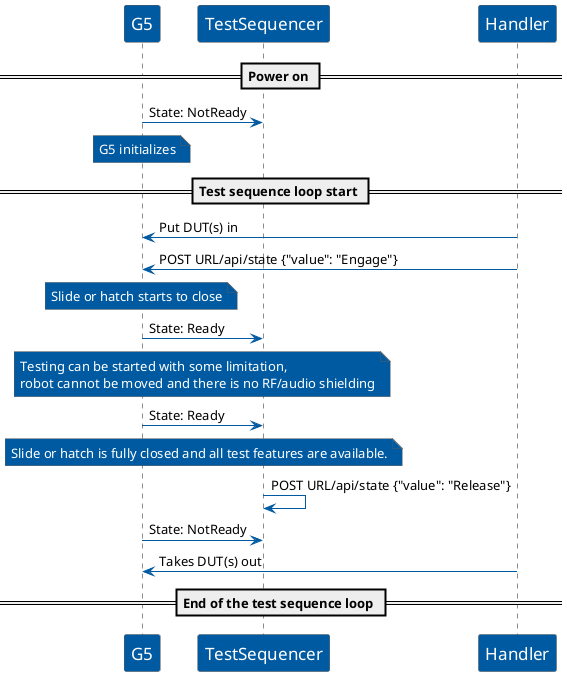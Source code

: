 @startuml

skinparam noteBorderColor #5a5a5a
skinparam noteBackgroundColor #005aa1
skinparam noteFontColor white


skinparam sequence {
  ArrowColor #005aa1
  ParticipantBackgroundColor #005aa1
  ParticipantFontName Apex
  ParticipantFontSize 17
  ParticipantFontColor White
  ParticipantBorderColor #5a5a5a

  ActorBorderColor #5a5a5a
  ActorBackgroundColor #005aa1
  ActorFontColor #005aa1
  ActorFontSize 17
  ActorFontName Apex


}


participant G5
participant TestSequencer
participant Handler

== Power on ==

G5 -> TestSequencer: State: NotReady
note over G5: G5 initializes


== Test sequence loop start ==

Handler -> G5: Put DUT(s) in

Handler -> G5: POST URL/api/state {"value": "Engage"}


note over G5: Slide or hatch starts to close

G5 -> TestSequencer: State: Ready

note over TestSequencer, G5
Testing can be started with some limitation,
robot cannot be moved and there is no RF/audio shielding
end note

G5 -> TestSequencer: State: Ready

note over TestSequencer, G5: Slide or hatch is fully closed and all test features are available.

TestSequencer -> TestSequencer: POST URL/api/state {"value": "Release"}

G5 -> TestSequencer: State: NotReady

Handler -> G5: Takes DUT(s) out

== End of the test sequence loop ==


@enduml